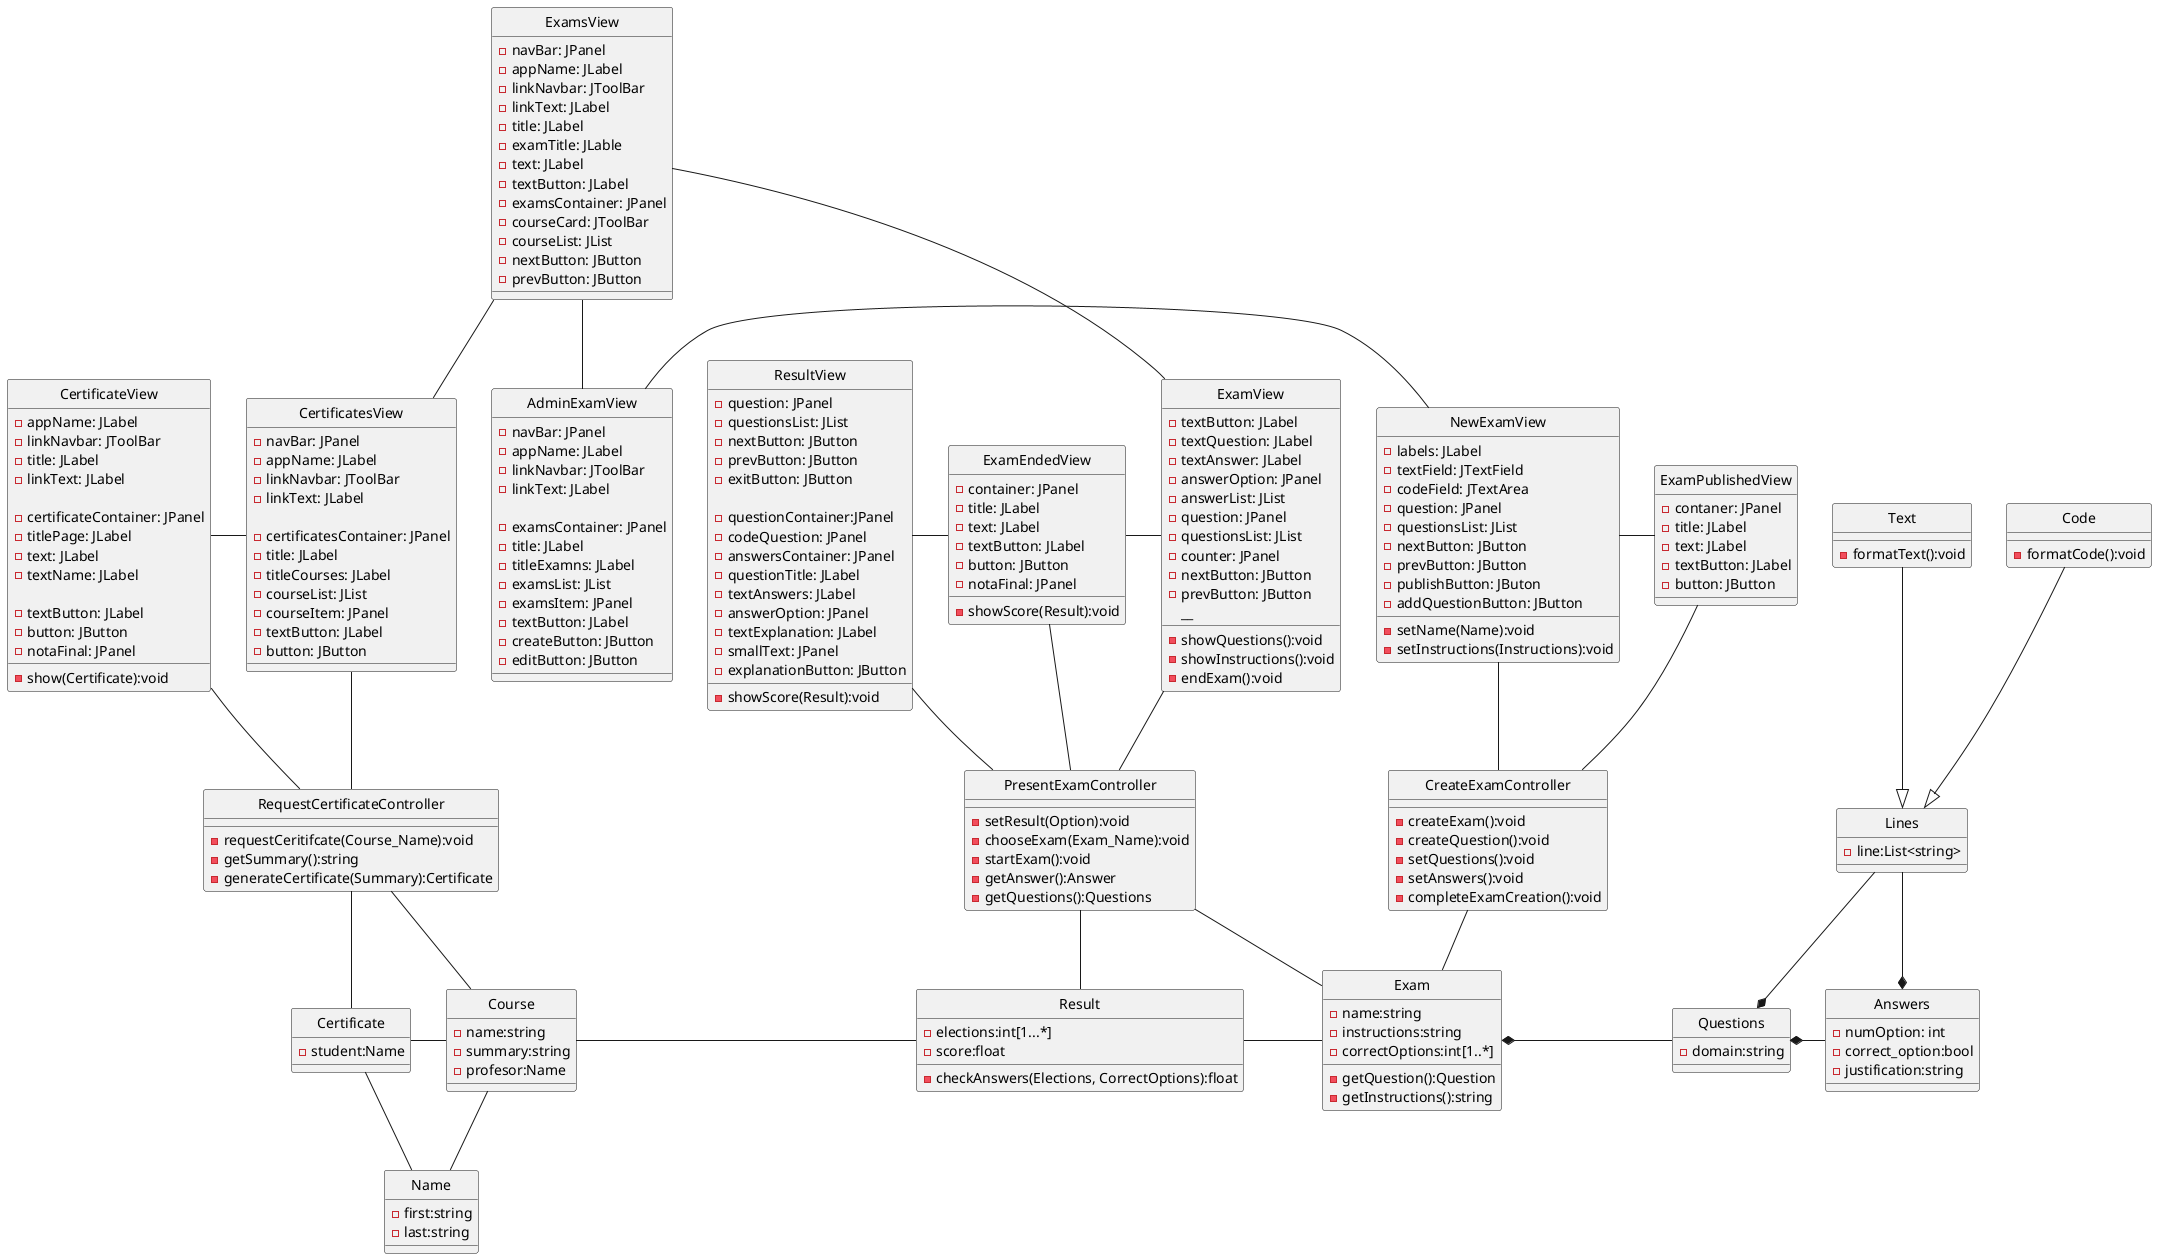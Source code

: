 @startuml Design-ClassDiagram
skinparam style strictuml

' Views
class ExamsView { /' MisExamenes'/
    -navBar: JPanel
    -appName: JLabel
    -linkNavbar: JToolBar
    -linkText: JLabel
    -title: JLabel
    -examTitle: JLable
    -text: JLabel
    -textButton: JLabel
    -examsContainer: JPanel
    -courseCard: JToolBar
    -courseList: JList
    -nextButton: JButton
    -prevButton: JButton
__
}
class ExamView { /' Examen'/
    -textButton: JLabel
    -textQuestion: JLabel
    -textAnswer: JLabel
    -answerOption: JPanel
    -answerList: JList
    -question: JPanel
    -questionsList: JList
    -counter: JPanel
    -nextButton: JButton
    -prevButton: JButton
__  
    -showQuestions():void
    -showInstructions():void
    -endExam():void
}
class ExamEndedView{ /' ExamenFinalizado'/
    -container: JPanel
    -title: JLabel
    -text: JLabel
    -textButton: JLabel
    -button: JButton
    -notaFinal: JPanel
__
-showScore(Result):void
}
class CertificatesView{ /' SolicitarCertificado'/
    -navBar: JPanel
    -appName: JLabel
    -linkNavbar: JToolBar
    -linkText: JLabel

    -certificatesContainer: JPanel
    -title: JLabel
    -titleCourses: JLabel
    -courseList: JList
    -courseItem: JPanel
    -textButton: JLabel
    -button: JButton
__
}
class CertificateView{ /' Certificado'/
    -appName: JLabel
    -linkNavbar: JToolBar
    -title: JLabel
    -linkText: JLabel
    
    -certificateContainer: JPanel
    -titlePage: JLabel
    -text: JLabel
    -textName: JLabel
    
    -textButton: JLabel
    -button: JButton
    -notaFinal: JPanel
__
    -show(Certificate):void
}
class ResultView{ /' Respuesta 1 y 2'/
    -question: JPanel
    -questionsList: JList
    -nextButton: JButton
    -prevButton: JButton
    -exitButton: JButton
    
    -questionContainer:JPanel
    -codeQuestion: JPanel
    -answersContainer: JPanel
    -questionTitle: JLabel
    -textAnswers: JLabel
    -answerOption: JPanel
    -textExplanation: JLabel
    -smallText: JPanel
    -explanationButton: JButton
__
    -showScore(Result):void
}

class NewExamView { /' CrearExamen'/
    -labels: JLabel
    -textField: JTextField
    -codeField: JTextArea
    -question: JPanel
    -questionsList: JList
    -nextButton: JButton
    -prevButton: JButton
    -publishButton: JButon
    -addQuestionButton: JButton
__
    -setName(Name):void
    -setInstructions(Instructions):void
}

class ExamPublishedView{ /' ExamenCreado'/
    -contaner: JPanel
    -title: JLabel
    -text: JLabel
    -textButton: JLabel
    -button: JButton
__
}
class AdminExamView{ /' AdministradorExamenes'/
    -navBar: JPanel
    -appName: JLabel
    -linkNavbar: JToolBar
    -linkText: JLabel

    -examsContainer: JPanel
    -title: JLabel
    -titleExamns: JLabel
    -examsList: JList
    -examsItem: JPanel
    -textButton: JLabel
    -createButton: JButton
    -editButton: JButton
}

' Controllers
class CreateExamController{
__
    -createExam():void
    -createQuestion():void
    -setQuestions():void
    -setAnswers():void
    -completeExamCreation():void
}

class PresentExamController {
__
    -setResult(Option):void
    -chooseExam(Exam_Name):void
    -startExam():void
    -getAnswer():Answer
    -getQuestions():Questions
}

class RequestCertificateController {
__
    -requestCeritifcate(Course_Name):void
    -getSummary():string
    -generateCertificate(Summary):Certificate
}

' Models
class Questions{
    -domain:string
}
class Answers {
    -numOption: int
    -correct_option:bool
    -justification:string
}
class Exam {
    -name:string
    -instructions:string
    -correctOptions:int[1..*]
__
    -getQuestion():Question
    -getInstructions():string
}
class Result {
    -elections:int[1...*]
    -score:float
__
    -checkAnswers(Elections, CorrectOptions):float
}

class Certificate {
    -student:Name
}

class Name {
    -first:string
    -last:string
}

class Course{
    -name:string
    -summary:string
    -profesor:Name
}

class Lines {
    -line:List<string>
}

class Text {
    -formatText():void
}

class Code {
    -formatCode():void
}

CreateExamController -u- NewExamView
CreateExamController -u- ExamPublishedView

RequestCertificateController -u- CertificatesView
RequestCertificateController -u- CertificateView

PresentExamController -u- ExamView
PresentExamController -u- ResultView
PresentExamController -u- ExamEndedView

CreateExamController -- Exam
PresentExamController -- Exam
PresentExamController -- Result

RequestCertificateController -- Certificate

RequestCertificateController -- Course


ExamsView -- AdminExamView
ExamsView -- CertificatesView
ExamsView -- ExamView
NewExamView -r- ExamPublishedView
AdminExamView -r- NewExamView

ExamEndedView -l- ResultView
ExamView -l- ExamEndedView

CertificatesView -l- CertificateView

Questions *-r- Answers
Exam *-r- Questions

Lines <|-u- Code
Lines <|-u- Text

Lines --* Answers
Lines --* Questions

Exam -l- Result
Result -l- Course
Course -l- Certificate
Name -u- Certificate
Name -u- Course
@enduml